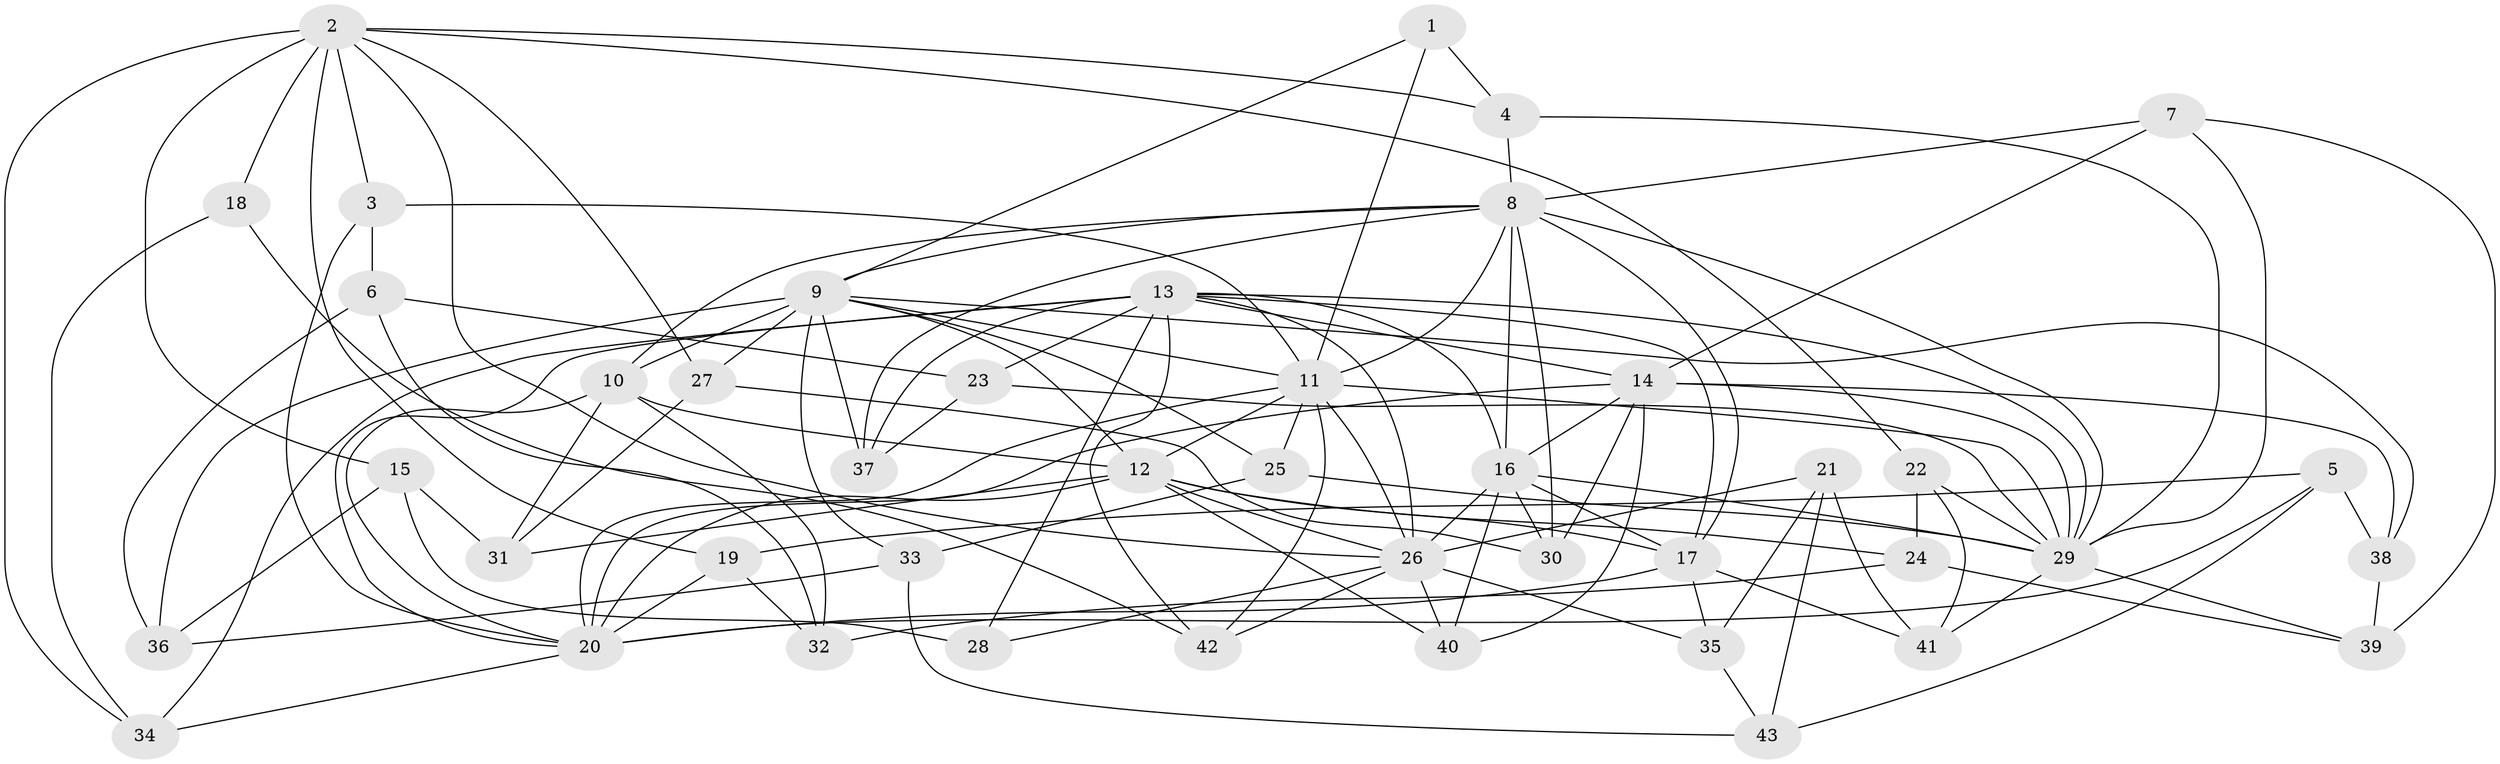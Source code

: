 // original degree distribution, {4: 1.0}
// Generated by graph-tools (version 1.1) at 2025/38/03/09/25 02:38:10]
// undirected, 43 vertices, 119 edges
graph export_dot {
graph [start="1"]
  node [color=gray90,style=filled];
  1;
  2;
  3;
  4;
  5;
  6;
  7;
  8;
  9;
  10;
  11;
  12;
  13;
  14;
  15;
  16;
  17;
  18;
  19;
  20;
  21;
  22;
  23;
  24;
  25;
  26;
  27;
  28;
  29;
  30;
  31;
  32;
  33;
  34;
  35;
  36;
  37;
  38;
  39;
  40;
  41;
  42;
  43;
  1 -- 4 [weight=1.0];
  1 -- 9 [weight=1.0];
  1 -- 11 [weight=2.0];
  2 -- 3 [weight=1.0];
  2 -- 4 [weight=1.0];
  2 -- 15 [weight=1.0];
  2 -- 18 [weight=2.0];
  2 -- 19 [weight=1.0];
  2 -- 22 [weight=1.0];
  2 -- 26 [weight=1.0];
  2 -- 27 [weight=1.0];
  2 -- 34 [weight=1.0];
  3 -- 6 [weight=1.0];
  3 -- 11 [weight=1.0];
  3 -- 20 [weight=1.0];
  4 -- 8 [weight=1.0];
  4 -- 29 [weight=1.0];
  5 -- 19 [weight=1.0];
  5 -- 20 [weight=1.0];
  5 -- 38 [weight=1.0];
  5 -- 43 [weight=1.0];
  6 -- 23 [weight=1.0];
  6 -- 32 [weight=1.0];
  6 -- 36 [weight=1.0];
  7 -- 8 [weight=1.0];
  7 -- 14 [weight=1.0];
  7 -- 29 [weight=1.0];
  7 -- 39 [weight=1.0];
  8 -- 9 [weight=1.0];
  8 -- 10 [weight=1.0];
  8 -- 11 [weight=1.0];
  8 -- 16 [weight=1.0];
  8 -- 17 [weight=1.0];
  8 -- 29 [weight=1.0];
  8 -- 30 [weight=1.0];
  8 -- 37 [weight=1.0];
  9 -- 10 [weight=1.0];
  9 -- 11 [weight=1.0];
  9 -- 12 [weight=2.0];
  9 -- 25 [weight=1.0];
  9 -- 27 [weight=1.0];
  9 -- 33 [weight=1.0];
  9 -- 36 [weight=1.0];
  9 -- 37 [weight=1.0];
  9 -- 38 [weight=1.0];
  10 -- 12 [weight=1.0];
  10 -- 20 [weight=1.0];
  10 -- 31 [weight=1.0];
  10 -- 32 [weight=1.0];
  11 -- 12 [weight=1.0];
  11 -- 20 [weight=2.0];
  11 -- 25 [weight=1.0];
  11 -- 26 [weight=1.0];
  11 -- 29 [weight=1.0];
  11 -- 42 [weight=1.0];
  12 -- 17 [weight=1.0];
  12 -- 20 [weight=1.0];
  12 -- 24 [weight=1.0];
  12 -- 26 [weight=1.0];
  12 -- 31 [weight=1.0];
  12 -- 40 [weight=1.0];
  13 -- 14 [weight=1.0];
  13 -- 16 [weight=1.0];
  13 -- 17 [weight=1.0];
  13 -- 20 [weight=1.0];
  13 -- 23 [weight=1.0];
  13 -- 26 [weight=1.0];
  13 -- 28 [weight=2.0];
  13 -- 29 [weight=1.0];
  13 -- 34 [weight=1.0];
  13 -- 37 [weight=1.0];
  13 -- 42 [weight=1.0];
  14 -- 16 [weight=1.0];
  14 -- 20 [weight=1.0];
  14 -- 29 [weight=1.0];
  14 -- 30 [weight=1.0];
  14 -- 38 [weight=1.0];
  14 -- 40 [weight=1.0];
  15 -- 28 [weight=1.0];
  15 -- 31 [weight=1.0];
  15 -- 36 [weight=1.0];
  16 -- 17 [weight=1.0];
  16 -- 26 [weight=1.0];
  16 -- 29 [weight=1.0];
  16 -- 30 [weight=1.0];
  16 -- 40 [weight=1.0];
  17 -- 20 [weight=2.0];
  17 -- 35 [weight=1.0];
  17 -- 41 [weight=1.0];
  18 -- 34 [weight=1.0];
  18 -- 42 [weight=1.0];
  19 -- 20 [weight=1.0];
  19 -- 32 [weight=1.0];
  20 -- 34 [weight=1.0];
  21 -- 26 [weight=1.0];
  21 -- 35 [weight=1.0];
  21 -- 41 [weight=1.0];
  21 -- 43 [weight=1.0];
  22 -- 24 [weight=1.0];
  22 -- 29 [weight=1.0];
  22 -- 41 [weight=1.0];
  23 -- 29 [weight=1.0];
  23 -- 37 [weight=1.0];
  24 -- 32 [weight=1.0];
  24 -- 39 [weight=1.0];
  25 -- 29 [weight=1.0];
  25 -- 33 [weight=1.0];
  26 -- 28 [weight=1.0];
  26 -- 35 [weight=1.0];
  26 -- 40 [weight=1.0];
  26 -- 42 [weight=1.0];
  27 -- 30 [weight=1.0];
  27 -- 31 [weight=1.0];
  29 -- 39 [weight=1.0];
  29 -- 41 [weight=1.0];
  33 -- 36 [weight=1.0];
  33 -- 43 [weight=1.0];
  35 -- 43 [weight=1.0];
  38 -- 39 [weight=1.0];
}
